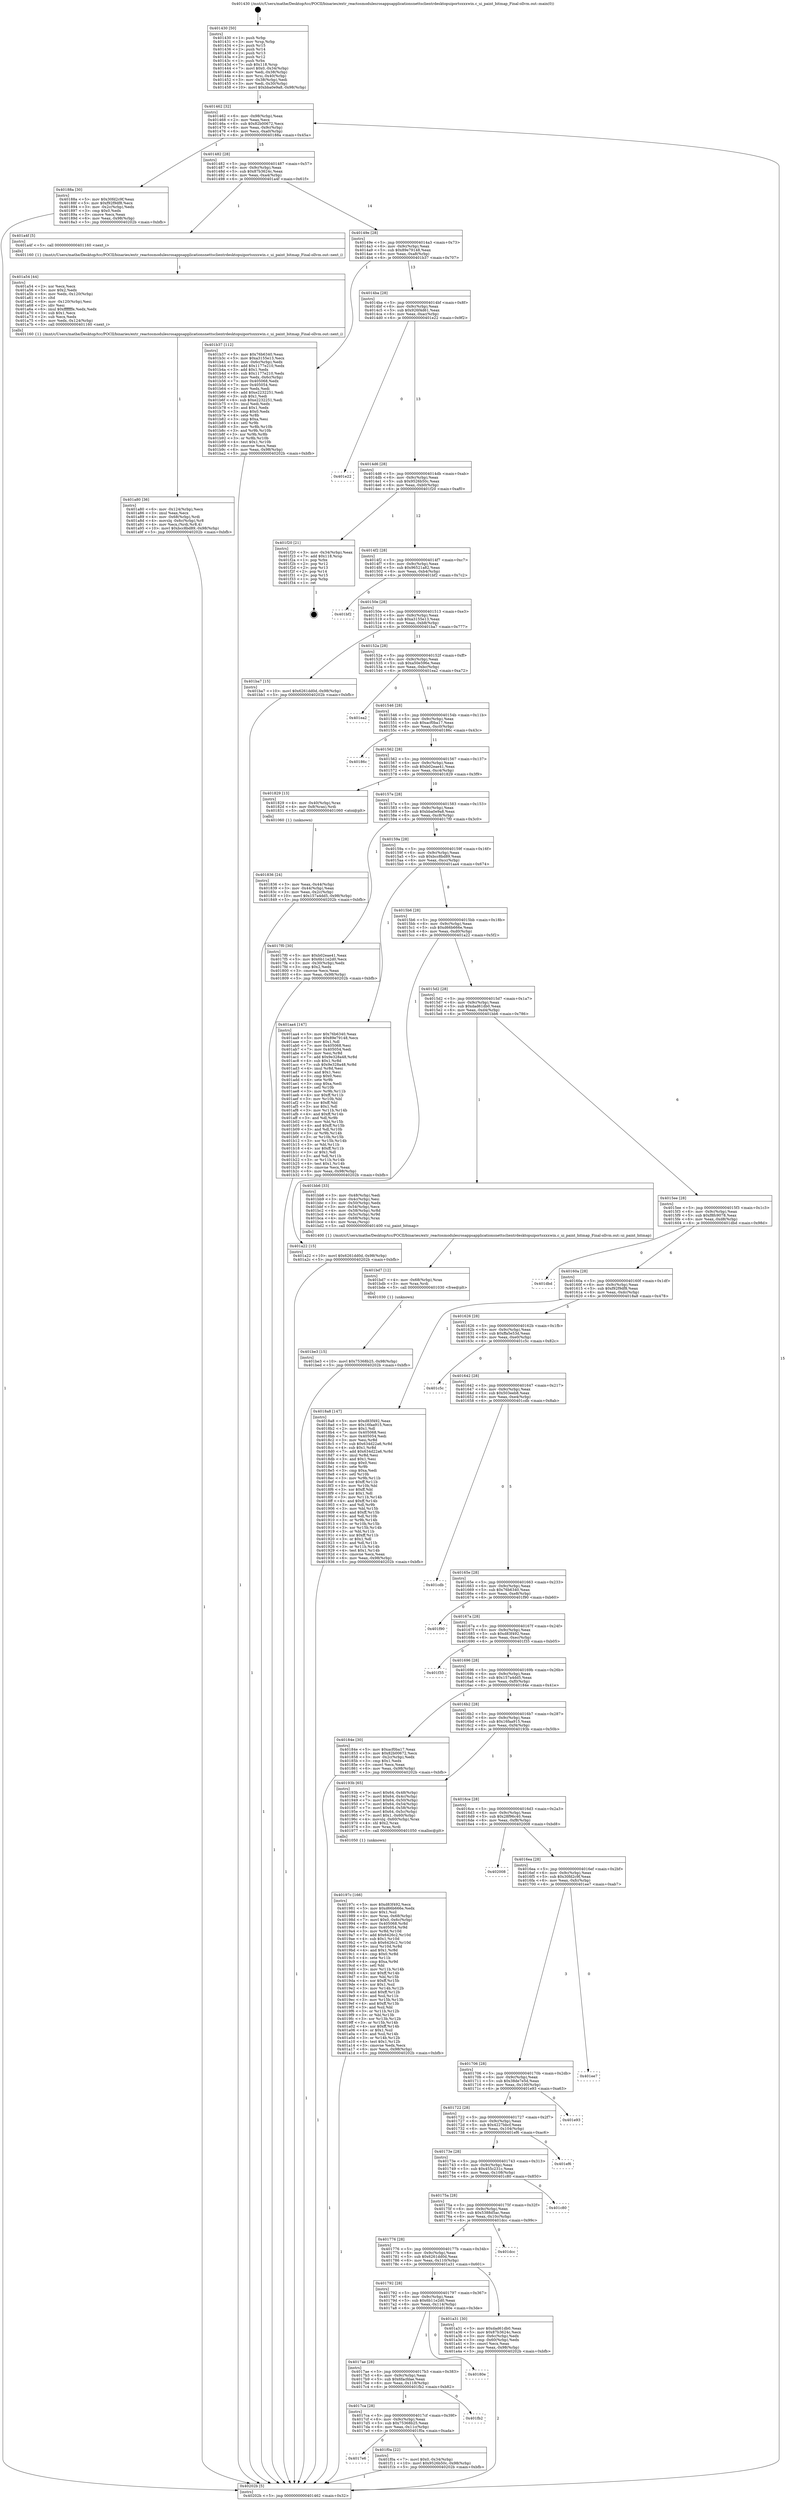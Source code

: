 digraph "0x401430" {
  label = "0x401430 (/mnt/c/Users/mathe/Desktop/tcc/POCII/binaries/extr_reactosmodulesrosappsapplicationsnettsclientrdesktopuiportsxxxwin.c_ui_paint_bitmap_Final-ollvm.out::main(0))"
  labelloc = "t"
  node[shape=record]

  Entry [label="",width=0.3,height=0.3,shape=circle,fillcolor=black,style=filled]
  "0x401462" [label="{
     0x401462 [32]\l
     | [instrs]\l
     &nbsp;&nbsp;0x401462 \<+6\>: mov -0x98(%rbp),%eax\l
     &nbsp;&nbsp;0x401468 \<+2\>: mov %eax,%ecx\l
     &nbsp;&nbsp;0x40146a \<+6\>: sub $0x82b00672,%ecx\l
     &nbsp;&nbsp;0x401470 \<+6\>: mov %eax,-0x9c(%rbp)\l
     &nbsp;&nbsp;0x401476 \<+6\>: mov %ecx,-0xa0(%rbp)\l
     &nbsp;&nbsp;0x40147c \<+6\>: je 000000000040188a \<main+0x45a\>\l
  }"]
  "0x40188a" [label="{
     0x40188a [30]\l
     | [instrs]\l
     &nbsp;&nbsp;0x40188a \<+5\>: mov $0x30fd2c9f,%eax\l
     &nbsp;&nbsp;0x40188f \<+5\>: mov $0xf92f9df8,%ecx\l
     &nbsp;&nbsp;0x401894 \<+3\>: mov -0x2c(%rbp),%edx\l
     &nbsp;&nbsp;0x401897 \<+3\>: cmp $0x0,%edx\l
     &nbsp;&nbsp;0x40189a \<+3\>: cmove %ecx,%eax\l
     &nbsp;&nbsp;0x40189d \<+6\>: mov %eax,-0x98(%rbp)\l
     &nbsp;&nbsp;0x4018a3 \<+5\>: jmp 000000000040202b \<main+0xbfb\>\l
  }"]
  "0x401482" [label="{
     0x401482 [28]\l
     | [instrs]\l
     &nbsp;&nbsp;0x401482 \<+5\>: jmp 0000000000401487 \<main+0x57\>\l
     &nbsp;&nbsp;0x401487 \<+6\>: mov -0x9c(%rbp),%eax\l
     &nbsp;&nbsp;0x40148d \<+5\>: sub $0x87b3624c,%eax\l
     &nbsp;&nbsp;0x401492 \<+6\>: mov %eax,-0xa4(%rbp)\l
     &nbsp;&nbsp;0x401498 \<+6\>: je 0000000000401a4f \<main+0x61f\>\l
  }"]
  Exit [label="",width=0.3,height=0.3,shape=circle,fillcolor=black,style=filled,peripheries=2]
  "0x401a4f" [label="{
     0x401a4f [5]\l
     | [instrs]\l
     &nbsp;&nbsp;0x401a4f \<+5\>: call 0000000000401160 \<next_i\>\l
     | [calls]\l
     &nbsp;&nbsp;0x401160 \{1\} (/mnt/c/Users/mathe/Desktop/tcc/POCII/binaries/extr_reactosmodulesrosappsapplicationsnettsclientrdesktopuiportsxxxwin.c_ui_paint_bitmap_Final-ollvm.out::next_i)\l
  }"]
  "0x40149e" [label="{
     0x40149e [28]\l
     | [instrs]\l
     &nbsp;&nbsp;0x40149e \<+5\>: jmp 00000000004014a3 \<main+0x73\>\l
     &nbsp;&nbsp;0x4014a3 \<+6\>: mov -0x9c(%rbp),%eax\l
     &nbsp;&nbsp;0x4014a9 \<+5\>: sub $0x89e79148,%eax\l
     &nbsp;&nbsp;0x4014ae \<+6\>: mov %eax,-0xa8(%rbp)\l
     &nbsp;&nbsp;0x4014b4 \<+6\>: je 0000000000401b37 \<main+0x707\>\l
  }"]
  "0x4017e6" [label="{
     0x4017e6\l
  }", style=dashed]
  "0x401b37" [label="{
     0x401b37 [112]\l
     | [instrs]\l
     &nbsp;&nbsp;0x401b37 \<+5\>: mov $0x76b6340,%eax\l
     &nbsp;&nbsp;0x401b3c \<+5\>: mov $0xa3155e13,%ecx\l
     &nbsp;&nbsp;0x401b41 \<+3\>: mov -0x6c(%rbp),%edx\l
     &nbsp;&nbsp;0x401b44 \<+6\>: add $0x1177e210,%edx\l
     &nbsp;&nbsp;0x401b4a \<+3\>: add $0x1,%edx\l
     &nbsp;&nbsp;0x401b4d \<+6\>: sub $0x1177e210,%edx\l
     &nbsp;&nbsp;0x401b53 \<+3\>: mov %edx,-0x6c(%rbp)\l
     &nbsp;&nbsp;0x401b56 \<+7\>: mov 0x405068,%edx\l
     &nbsp;&nbsp;0x401b5d \<+7\>: mov 0x405054,%esi\l
     &nbsp;&nbsp;0x401b64 \<+2\>: mov %edx,%edi\l
     &nbsp;&nbsp;0x401b66 \<+6\>: add $0xe2232251,%edi\l
     &nbsp;&nbsp;0x401b6c \<+3\>: sub $0x1,%edi\l
     &nbsp;&nbsp;0x401b6f \<+6\>: sub $0xe2232251,%edi\l
     &nbsp;&nbsp;0x401b75 \<+3\>: imul %edi,%edx\l
     &nbsp;&nbsp;0x401b78 \<+3\>: and $0x1,%edx\l
     &nbsp;&nbsp;0x401b7b \<+3\>: cmp $0x0,%edx\l
     &nbsp;&nbsp;0x401b7e \<+4\>: sete %r8b\l
     &nbsp;&nbsp;0x401b82 \<+3\>: cmp $0xa,%esi\l
     &nbsp;&nbsp;0x401b85 \<+4\>: setl %r9b\l
     &nbsp;&nbsp;0x401b89 \<+3\>: mov %r8b,%r10b\l
     &nbsp;&nbsp;0x401b8c \<+3\>: and %r9b,%r10b\l
     &nbsp;&nbsp;0x401b8f \<+3\>: xor %r9b,%r8b\l
     &nbsp;&nbsp;0x401b92 \<+3\>: or %r8b,%r10b\l
     &nbsp;&nbsp;0x401b95 \<+4\>: test $0x1,%r10b\l
     &nbsp;&nbsp;0x401b99 \<+3\>: cmovne %ecx,%eax\l
     &nbsp;&nbsp;0x401b9c \<+6\>: mov %eax,-0x98(%rbp)\l
     &nbsp;&nbsp;0x401ba2 \<+5\>: jmp 000000000040202b \<main+0xbfb\>\l
  }"]
  "0x4014ba" [label="{
     0x4014ba [28]\l
     | [instrs]\l
     &nbsp;&nbsp;0x4014ba \<+5\>: jmp 00000000004014bf \<main+0x8f\>\l
     &nbsp;&nbsp;0x4014bf \<+6\>: mov -0x9c(%rbp),%eax\l
     &nbsp;&nbsp;0x4014c5 \<+5\>: sub $0x926f4d61,%eax\l
     &nbsp;&nbsp;0x4014ca \<+6\>: mov %eax,-0xac(%rbp)\l
     &nbsp;&nbsp;0x4014d0 \<+6\>: je 0000000000401e22 \<main+0x9f2\>\l
  }"]
  "0x401f0a" [label="{
     0x401f0a [22]\l
     | [instrs]\l
     &nbsp;&nbsp;0x401f0a \<+7\>: movl $0x0,-0x34(%rbp)\l
     &nbsp;&nbsp;0x401f11 \<+10\>: movl $0x9526b50c,-0x98(%rbp)\l
     &nbsp;&nbsp;0x401f1b \<+5\>: jmp 000000000040202b \<main+0xbfb\>\l
  }"]
  "0x401e22" [label="{
     0x401e22\l
  }", style=dashed]
  "0x4014d6" [label="{
     0x4014d6 [28]\l
     | [instrs]\l
     &nbsp;&nbsp;0x4014d6 \<+5\>: jmp 00000000004014db \<main+0xab\>\l
     &nbsp;&nbsp;0x4014db \<+6\>: mov -0x9c(%rbp),%eax\l
     &nbsp;&nbsp;0x4014e1 \<+5\>: sub $0x9526b50c,%eax\l
     &nbsp;&nbsp;0x4014e6 \<+6\>: mov %eax,-0xb0(%rbp)\l
     &nbsp;&nbsp;0x4014ec \<+6\>: je 0000000000401f20 \<main+0xaf0\>\l
  }"]
  "0x4017ca" [label="{
     0x4017ca [28]\l
     | [instrs]\l
     &nbsp;&nbsp;0x4017ca \<+5\>: jmp 00000000004017cf \<main+0x39f\>\l
     &nbsp;&nbsp;0x4017cf \<+6\>: mov -0x9c(%rbp),%eax\l
     &nbsp;&nbsp;0x4017d5 \<+5\>: sub $0x75368b25,%eax\l
     &nbsp;&nbsp;0x4017da \<+6\>: mov %eax,-0x11c(%rbp)\l
     &nbsp;&nbsp;0x4017e0 \<+6\>: je 0000000000401f0a \<main+0xada\>\l
  }"]
  "0x401f20" [label="{
     0x401f20 [21]\l
     | [instrs]\l
     &nbsp;&nbsp;0x401f20 \<+3\>: mov -0x34(%rbp),%eax\l
     &nbsp;&nbsp;0x401f23 \<+7\>: add $0x118,%rsp\l
     &nbsp;&nbsp;0x401f2a \<+1\>: pop %rbx\l
     &nbsp;&nbsp;0x401f2b \<+2\>: pop %r12\l
     &nbsp;&nbsp;0x401f2d \<+2\>: pop %r13\l
     &nbsp;&nbsp;0x401f2f \<+2\>: pop %r14\l
     &nbsp;&nbsp;0x401f31 \<+2\>: pop %r15\l
     &nbsp;&nbsp;0x401f33 \<+1\>: pop %rbp\l
     &nbsp;&nbsp;0x401f34 \<+1\>: ret\l
  }"]
  "0x4014f2" [label="{
     0x4014f2 [28]\l
     | [instrs]\l
     &nbsp;&nbsp;0x4014f2 \<+5\>: jmp 00000000004014f7 \<main+0xc7\>\l
     &nbsp;&nbsp;0x4014f7 \<+6\>: mov -0x9c(%rbp),%eax\l
     &nbsp;&nbsp;0x4014fd \<+5\>: sub $0x96521a82,%eax\l
     &nbsp;&nbsp;0x401502 \<+6\>: mov %eax,-0xb4(%rbp)\l
     &nbsp;&nbsp;0x401508 \<+6\>: je 0000000000401bf2 \<main+0x7c2\>\l
  }"]
  "0x401fb2" [label="{
     0x401fb2\l
  }", style=dashed]
  "0x401bf2" [label="{
     0x401bf2\l
  }", style=dashed]
  "0x40150e" [label="{
     0x40150e [28]\l
     | [instrs]\l
     &nbsp;&nbsp;0x40150e \<+5\>: jmp 0000000000401513 \<main+0xe3\>\l
     &nbsp;&nbsp;0x401513 \<+6\>: mov -0x9c(%rbp),%eax\l
     &nbsp;&nbsp;0x401519 \<+5\>: sub $0xa3155e13,%eax\l
     &nbsp;&nbsp;0x40151e \<+6\>: mov %eax,-0xb8(%rbp)\l
     &nbsp;&nbsp;0x401524 \<+6\>: je 0000000000401ba7 \<main+0x777\>\l
  }"]
  "0x4017ae" [label="{
     0x4017ae [28]\l
     | [instrs]\l
     &nbsp;&nbsp;0x4017ae \<+5\>: jmp 00000000004017b3 \<main+0x383\>\l
     &nbsp;&nbsp;0x4017b3 \<+6\>: mov -0x9c(%rbp),%eax\l
     &nbsp;&nbsp;0x4017b9 \<+5\>: sub $0x6facfdae,%eax\l
     &nbsp;&nbsp;0x4017be \<+6\>: mov %eax,-0x118(%rbp)\l
     &nbsp;&nbsp;0x4017c4 \<+6\>: je 0000000000401fb2 \<main+0xb82\>\l
  }"]
  "0x401ba7" [label="{
     0x401ba7 [15]\l
     | [instrs]\l
     &nbsp;&nbsp;0x401ba7 \<+10\>: movl $0x6261dd0d,-0x98(%rbp)\l
     &nbsp;&nbsp;0x401bb1 \<+5\>: jmp 000000000040202b \<main+0xbfb\>\l
  }"]
  "0x40152a" [label="{
     0x40152a [28]\l
     | [instrs]\l
     &nbsp;&nbsp;0x40152a \<+5\>: jmp 000000000040152f \<main+0xff\>\l
     &nbsp;&nbsp;0x40152f \<+6\>: mov -0x9c(%rbp),%eax\l
     &nbsp;&nbsp;0x401535 \<+5\>: sub $0xa50e596e,%eax\l
     &nbsp;&nbsp;0x40153a \<+6\>: mov %eax,-0xbc(%rbp)\l
     &nbsp;&nbsp;0x401540 \<+6\>: je 0000000000401ea2 \<main+0xa72\>\l
  }"]
  "0x40180e" [label="{
     0x40180e\l
  }", style=dashed]
  "0x401ea2" [label="{
     0x401ea2\l
  }", style=dashed]
  "0x401546" [label="{
     0x401546 [28]\l
     | [instrs]\l
     &nbsp;&nbsp;0x401546 \<+5\>: jmp 000000000040154b \<main+0x11b\>\l
     &nbsp;&nbsp;0x40154b \<+6\>: mov -0x9c(%rbp),%eax\l
     &nbsp;&nbsp;0x401551 \<+5\>: sub $0xacf0ba17,%eax\l
     &nbsp;&nbsp;0x401556 \<+6\>: mov %eax,-0xc0(%rbp)\l
     &nbsp;&nbsp;0x40155c \<+6\>: je 000000000040186c \<main+0x43c\>\l
  }"]
  "0x401be3" [label="{
     0x401be3 [15]\l
     | [instrs]\l
     &nbsp;&nbsp;0x401be3 \<+10\>: movl $0x75368b25,-0x98(%rbp)\l
     &nbsp;&nbsp;0x401bed \<+5\>: jmp 000000000040202b \<main+0xbfb\>\l
  }"]
  "0x40186c" [label="{
     0x40186c\l
  }", style=dashed]
  "0x401562" [label="{
     0x401562 [28]\l
     | [instrs]\l
     &nbsp;&nbsp;0x401562 \<+5\>: jmp 0000000000401567 \<main+0x137\>\l
     &nbsp;&nbsp;0x401567 \<+6\>: mov -0x9c(%rbp),%eax\l
     &nbsp;&nbsp;0x40156d \<+5\>: sub $0xb02eae41,%eax\l
     &nbsp;&nbsp;0x401572 \<+6\>: mov %eax,-0xc4(%rbp)\l
     &nbsp;&nbsp;0x401578 \<+6\>: je 0000000000401829 \<main+0x3f9\>\l
  }"]
  "0x401bd7" [label="{
     0x401bd7 [12]\l
     | [instrs]\l
     &nbsp;&nbsp;0x401bd7 \<+4\>: mov -0x68(%rbp),%rax\l
     &nbsp;&nbsp;0x401bdb \<+3\>: mov %rax,%rdi\l
     &nbsp;&nbsp;0x401bde \<+5\>: call 0000000000401030 \<free@plt\>\l
     | [calls]\l
     &nbsp;&nbsp;0x401030 \{1\} (unknown)\l
  }"]
  "0x401829" [label="{
     0x401829 [13]\l
     | [instrs]\l
     &nbsp;&nbsp;0x401829 \<+4\>: mov -0x40(%rbp),%rax\l
     &nbsp;&nbsp;0x40182d \<+4\>: mov 0x8(%rax),%rdi\l
     &nbsp;&nbsp;0x401831 \<+5\>: call 0000000000401060 \<atoi@plt\>\l
     | [calls]\l
     &nbsp;&nbsp;0x401060 \{1\} (unknown)\l
  }"]
  "0x40157e" [label="{
     0x40157e [28]\l
     | [instrs]\l
     &nbsp;&nbsp;0x40157e \<+5\>: jmp 0000000000401583 \<main+0x153\>\l
     &nbsp;&nbsp;0x401583 \<+6\>: mov -0x9c(%rbp),%eax\l
     &nbsp;&nbsp;0x401589 \<+5\>: sub $0xbba0e9a8,%eax\l
     &nbsp;&nbsp;0x40158e \<+6\>: mov %eax,-0xc8(%rbp)\l
     &nbsp;&nbsp;0x401594 \<+6\>: je 00000000004017f0 \<main+0x3c0\>\l
  }"]
  "0x401a80" [label="{
     0x401a80 [36]\l
     | [instrs]\l
     &nbsp;&nbsp;0x401a80 \<+6\>: mov -0x124(%rbp),%ecx\l
     &nbsp;&nbsp;0x401a86 \<+3\>: imul %eax,%ecx\l
     &nbsp;&nbsp;0x401a89 \<+4\>: mov -0x68(%rbp),%rdi\l
     &nbsp;&nbsp;0x401a8d \<+4\>: movslq -0x6c(%rbp),%r8\l
     &nbsp;&nbsp;0x401a91 \<+4\>: mov %ecx,(%rdi,%r8,4)\l
     &nbsp;&nbsp;0x401a95 \<+10\>: movl $0xbcc8bd89,-0x98(%rbp)\l
     &nbsp;&nbsp;0x401a9f \<+5\>: jmp 000000000040202b \<main+0xbfb\>\l
  }"]
  "0x4017f0" [label="{
     0x4017f0 [30]\l
     | [instrs]\l
     &nbsp;&nbsp;0x4017f0 \<+5\>: mov $0xb02eae41,%eax\l
     &nbsp;&nbsp;0x4017f5 \<+5\>: mov $0x6b11e2d0,%ecx\l
     &nbsp;&nbsp;0x4017fa \<+3\>: mov -0x30(%rbp),%edx\l
     &nbsp;&nbsp;0x4017fd \<+3\>: cmp $0x2,%edx\l
     &nbsp;&nbsp;0x401800 \<+3\>: cmovne %ecx,%eax\l
     &nbsp;&nbsp;0x401803 \<+6\>: mov %eax,-0x98(%rbp)\l
     &nbsp;&nbsp;0x401809 \<+5\>: jmp 000000000040202b \<main+0xbfb\>\l
  }"]
  "0x40159a" [label="{
     0x40159a [28]\l
     | [instrs]\l
     &nbsp;&nbsp;0x40159a \<+5\>: jmp 000000000040159f \<main+0x16f\>\l
     &nbsp;&nbsp;0x40159f \<+6\>: mov -0x9c(%rbp),%eax\l
     &nbsp;&nbsp;0x4015a5 \<+5\>: sub $0xbcc8bd89,%eax\l
     &nbsp;&nbsp;0x4015aa \<+6\>: mov %eax,-0xcc(%rbp)\l
     &nbsp;&nbsp;0x4015b0 \<+6\>: je 0000000000401aa4 \<main+0x674\>\l
  }"]
  "0x40202b" [label="{
     0x40202b [5]\l
     | [instrs]\l
     &nbsp;&nbsp;0x40202b \<+5\>: jmp 0000000000401462 \<main+0x32\>\l
  }"]
  "0x401430" [label="{
     0x401430 [50]\l
     | [instrs]\l
     &nbsp;&nbsp;0x401430 \<+1\>: push %rbp\l
     &nbsp;&nbsp;0x401431 \<+3\>: mov %rsp,%rbp\l
     &nbsp;&nbsp;0x401434 \<+2\>: push %r15\l
     &nbsp;&nbsp;0x401436 \<+2\>: push %r14\l
     &nbsp;&nbsp;0x401438 \<+2\>: push %r13\l
     &nbsp;&nbsp;0x40143a \<+2\>: push %r12\l
     &nbsp;&nbsp;0x40143c \<+1\>: push %rbx\l
     &nbsp;&nbsp;0x40143d \<+7\>: sub $0x118,%rsp\l
     &nbsp;&nbsp;0x401444 \<+7\>: movl $0x0,-0x34(%rbp)\l
     &nbsp;&nbsp;0x40144b \<+3\>: mov %edi,-0x38(%rbp)\l
     &nbsp;&nbsp;0x40144e \<+4\>: mov %rsi,-0x40(%rbp)\l
     &nbsp;&nbsp;0x401452 \<+3\>: mov -0x38(%rbp),%edi\l
     &nbsp;&nbsp;0x401455 \<+3\>: mov %edi,-0x30(%rbp)\l
     &nbsp;&nbsp;0x401458 \<+10\>: movl $0xbba0e9a8,-0x98(%rbp)\l
  }"]
  "0x401836" [label="{
     0x401836 [24]\l
     | [instrs]\l
     &nbsp;&nbsp;0x401836 \<+3\>: mov %eax,-0x44(%rbp)\l
     &nbsp;&nbsp;0x401839 \<+3\>: mov -0x44(%rbp),%eax\l
     &nbsp;&nbsp;0x40183c \<+3\>: mov %eax,-0x2c(%rbp)\l
     &nbsp;&nbsp;0x40183f \<+10\>: movl $0x157a4dd5,-0x98(%rbp)\l
     &nbsp;&nbsp;0x401849 \<+5\>: jmp 000000000040202b \<main+0xbfb\>\l
  }"]
  "0x401a54" [label="{
     0x401a54 [44]\l
     | [instrs]\l
     &nbsp;&nbsp;0x401a54 \<+2\>: xor %ecx,%ecx\l
     &nbsp;&nbsp;0x401a56 \<+5\>: mov $0x2,%edx\l
     &nbsp;&nbsp;0x401a5b \<+6\>: mov %edx,-0x120(%rbp)\l
     &nbsp;&nbsp;0x401a61 \<+1\>: cltd\l
     &nbsp;&nbsp;0x401a62 \<+6\>: mov -0x120(%rbp),%esi\l
     &nbsp;&nbsp;0x401a68 \<+2\>: idiv %esi\l
     &nbsp;&nbsp;0x401a6a \<+6\>: imul $0xfffffffe,%edx,%edx\l
     &nbsp;&nbsp;0x401a70 \<+3\>: sub $0x1,%ecx\l
     &nbsp;&nbsp;0x401a73 \<+2\>: sub %ecx,%edx\l
     &nbsp;&nbsp;0x401a75 \<+6\>: mov %edx,-0x124(%rbp)\l
     &nbsp;&nbsp;0x401a7b \<+5\>: call 0000000000401160 \<next_i\>\l
     | [calls]\l
     &nbsp;&nbsp;0x401160 \{1\} (/mnt/c/Users/mathe/Desktop/tcc/POCII/binaries/extr_reactosmodulesrosappsapplicationsnettsclientrdesktopuiportsxxxwin.c_ui_paint_bitmap_Final-ollvm.out::next_i)\l
  }"]
  "0x401aa4" [label="{
     0x401aa4 [147]\l
     | [instrs]\l
     &nbsp;&nbsp;0x401aa4 \<+5\>: mov $0x76b6340,%eax\l
     &nbsp;&nbsp;0x401aa9 \<+5\>: mov $0x89e79148,%ecx\l
     &nbsp;&nbsp;0x401aae \<+2\>: mov $0x1,%dl\l
     &nbsp;&nbsp;0x401ab0 \<+7\>: mov 0x405068,%esi\l
     &nbsp;&nbsp;0x401ab7 \<+7\>: mov 0x405054,%edi\l
     &nbsp;&nbsp;0x401abe \<+3\>: mov %esi,%r8d\l
     &nbsp;&nbsp;0x401ac1 \<+7\>: add $0x9e328a48,%r8d\l
     &nbsp;&nbsp;0x401ac8 \<+4\>: sub $0x1,%r8d\l
     &nbsp;&nbsp;0x401acc \<+7\>: sub $0x9e328a48,%r8d\l
     &nbsp;&nbsp;0x401ad3 \<+4\>: imul %r8d,%esi\l
     &nbsp;&nbsp;0x401ad7 \<+3\>: and $0x1,%esi\l
     &nbsp;&nbsp;0x401ada \<+3\>: cmp $0x0,%esi\l
     &nbsp;&nbsp;0x401add \<+4\>: sete %r9b\l
     &nbsp;&nbsp;0x401ae1 \<+3\>: cmp $0xa,%edi\l
     &nbsp;&nbsp;0x401ae4 \<+4\>: setl %r10b\l
     &nbsp;&nbsp;0x401ae8 \<+3\>: mov %r9b,%r11b\l
     &nbsp;&nbsp;0x401aeb \<+4\>: xor $0xff,%r11b\l
     &nbsp;&nbsp;0x401aef \<+3\>: mov %r10b,%bl\l
     &nbsp;&nbsp;0x401af2 \<+3\>: xor $0xff,%bl\l
     &nbsp;&nbsp;0x401af5 \<+3\>: xor $0x1,%dl\l
     &nbsp;&nbsp;0x401af8 \<+3\>: mov %r11b,%r14b\l
     &nbsp;&nbsp;0x401afb \<+4\>: and $0xff,%r14b\l
     &nbsp;&nbsp;0x401aff \<+3\>: and %dl,%r9b\l
     &nbsp;&nbsp;0x401b02 \<+3\>: mov %bl,%r15b\l
     &nbsp;&nbsp;0x401b05 \<+4\>: and $0xff,%r15b\l
     &nbsp;&nbsp;0x401b09 \<+3\>: and %dl,%r10b\l
     &nbsp;&nbsp;0x401b0c \<+3\>: or %r9b,%r14b\l
     &nbsp;&nbsp;0x401b0f \<+3\>: or %r10b,%r15b\l
     &nbsp;&nbsp;0x401b12 \<+3\>: xor %r15b,%r14b\l
     &nbsp;&nbsp;0x401b15 \<+3\>: or %bl,%r11b\l
     &nbsp;&nbsp;0x401b18 \<+4\>: xor $0xff,%r11b\l
     &nbsp;&nbsp;0x401b1c \<+3\>: or $0x1,%dl\l
     &nbsp;&nbsp;0x401b1f \<+3\>: and %dl,%r11b\l
     &nbsp;&nbsp;0x401b22 \<+3\>: or %r11b,%r14b\l
     &nbsp;&nbsp;0x401b25 \<+4\>: test $0x1,%r14b\l
     &nbsp;&nbsp;0x401b29 \<+3\>: cmovne %ecx,%eax\l
     &nbsp;&nbsp;0x401b2c \<+6\>: mov %eax,-0x98(%rbp)\l
     &nbsp;&nbsp;0x401b32 \<+5\>: jmp 000000000040202b \<main+0xbfb\>\l
  }"]
  "0x4015b6" [label="{
     0x4015b6 [28]\l
     | [instrs]\l
     &nbsp;&nbsp;0x4015b6 \<+5\>: jmp 00000000004015bb \<main+0x18b\>\l
     &nbsp;&nbsp;0x4015bb \<+6\>: mov -0x9c(%rbp),%eax\l
     &nbsp;&nbsp;0x4015c1 \<+5\>: sub $0xd66b666e,%eax\l
     &nbsp;&nbsp;0x4015c6 \<+6\>: mov %eax,-0xd0(%rbp)\l
     &nbsp;&nbsp;0x4015cc \<+6\>: je 0000000000401a22 \<main+0x5f2\>\l
  }"]
  "0x401792" [label="{
     0x401792 [28]\l
     | [instrs]\l
     &nbsp;&nbsp;0x401792 \<+5\>: jmp 0000000000401797 \<main+0x367\>\l
     &nbsp;&nbsp;0x401797 \<+6\>: mov -0x9c(%rbp),%eax\l
     &nbsp;&nbsp;0x40179d \<+5\>: sub $0x6b11e2d0,%eax\l
     &nbsp;&nbsp;0x4017a2 \<+6\>: mov %eax,-0x114(%rbp)\l
     &nbsp;&nbsp;0x4017a8 \<+6\>: je 000000000040180e \<main+0x3de\>\l
  }"]
  "0x401a22" [label="{
     0x401a22 [15]\l
     | [instrs]\l
     &nbsp;&nbsp;0x401a22 \<+10\>: movl $0x6261dd0d,-0x98(%rbp)\l
     &nbsp;&nbsp;0x401a2c \<+5\>: jmp 000000000040202b \<main+0xbfb\>\l
  }"]
  "0x4015d2" [label="{
     0x4015d2 [28]\l
     | [instrs]\l
     &nbsp;&nbsp;0x4015d2 \<+5\>: jmp 00000000004015d7 \<main+0x1a7\>\l
     &nbsp;&nbsp;0x4015d7 \<+6\>: mov -0x9c(%rbp),%eax\l
     &nbsp;&nbsp;0x4015dd \<+5\>: sub $0xdad61db0,%eax\l
     &nbsp;&nbsp;0x4015e2 \<+6\>: mov %eax,-0xd4(%rbp)\l
     &nbsp;&nbsp;0x4015e8 \<+6\>: je 0000000000401bb6 \<main+0x786\>\l
  }"]
  "0x401a31" [label="{
     0x401a31 [30]\l
     | [instrs]\l
     &nbsp;&nbsp;0x401a31 \<+5\>: mov $0xdad61db0,%eax\l
     &nbsp;&nbsp;0x401a36 \<+5\>: mov $0x87b3624c,%ecx\l
     &nbsp;&nbsp;0x401a3b \<+3\>: mov -0x6c(%rbp),%edx\l
     &nbsp;&nbsp;0x401a3e \<+3\>: cmp -0x60(%rbp),%edx\l
     &nbsp;&nbsp;0x401a41 \<+3\>: cmovl %ecx,%eax\l
     &nbsp;&nbsp;0x401a44 \<+6\>: mov %eax,-0x98(%rbp)\l
     &nbsp;&nbsp;0x401a4a \<+5\>: jmp 000000000040202b \<main+0xbfb\>\l
  }"]
  "0x401bb6" [label="{
     0x401bb6 [33]\l
     | [instrs]\l
     &nbsp;&nbsp;0x401bb6 \<+3\>: mov -0x48(%rbp),%edi\l
     &nbsp;&nbsp;0x401bb9 \<+3\>: mov -0x4c(%rbp),%esi\l
     &nbsp;&nbsp;0x401bbc \<+3\>: mov -0x50(%rbp),%edx\l
     &nbsp;&nbsp;0x401bbf \<+3\>: mov -0x54(%rbp),%ecx\l
     &nbsp;&nbsp;0x401bc2 \<+4\>: mov -0x58(%rbp),%r8d\l
     &nbsp;&nbsp;0x401bc6 \<+4\>: mov -0x5c(%rbp),%r9d\l
     &nbsp;&nbsp;0x401bca \<+4\>: mov -0x68(%rbp),%rax\l
     &nbsp;&nbsp;0x401bce \<+4\>: mov %rax,(%rsp)\l
     &nbsp;&nbsp;0x401bd2 \<+5\>: call 0000000000401400 \<ui_paint_bitmap\>\l
     | [calls]\l
     &nbsp;&nbsp;0x401400 \{1\} (/mnt/c/Users/mathe/Desktop/tcc/POCII/binaries/extr_reactosmodulesrosappsapplicationsnettsclientrdesktopuiportsxxxwin.c_ui_paint_bitmap_Final-ollvm.out::ui_paint_bitmap)\l
  }"]
  "0x4015ee" [label="{
     0x4015ee [28]\l
     | [instrs]\l
     &nbsp;&nbsp;0x4015ee \<+5\>: jmp 00000000004015f3 \<main+0x1c3\>\l
     &nbsp;&nbsp;0x4015f3 \<+6\>: mov -0x9c(%rbp),%eax\l
     &nbsp;&nbsp;0x4015f9 \<+5\>: sub $0xf8fc9078,%eax\l
     &nbsp;&nbsp;0x4015fe \<+6\>: mov %eax,-0xd8(%rbp)\l
     &nbsp;&nbsp;0x401604 \<+6\>: je 0000000000401dbd \<main+0x98d\>\l
  }"]
  "0x401776" [label="{
     0x401776 [28]\l
     | [instrs]\l
     &nbsp;&nbsp;0x401776 \<+5\>: jmp 000000000040177b \<main+0x34b\>\l
     &nbsp;&nbsp;0x40177b \<+6\>: mov -0x9c(%rbp),%eax\l
     &nbsp;&nbsp;0x401781 \<+5\>: sub $0x6261dd0d,%eax\l
     &nbsp;&nbsp;0x401786 \<+6\>: mov %eax,-0x110(%rbp)\l
     &nbsp;&nbsp;0x40178c \<+6\>: je 0000000000401a31 \<main+0x601\>\l
  }"]
  "0x401dbd" [label="{
     0x401dbd\l
  }", style=dashed]
  "0x40160a" [label="{
     0x40160a [28]\l
     | [instrs]\l
     &nbsp;&nbsp;0x40160a \<+5\>: jmp 000000000040160f \<main+0x1df\>\l
     &nbsp;&nbsp;0x40160f \<+6\>: mov -0x9c(%rbp),%eax\l
     &nbsp;&nbsp;0x401615 \<+5\>: sub $0xf92f9df8,%eax\l
     &nbsp;&nbsp;0x40161a \<+6\>: mov %eax,-0xdc(%rbp)\l
     &nbsp;&nbsp;0x401620 \<+6\>: je 00000000004018a8 \<main+0x478\>\l
  }"]
  "0x401dcc" [label="{
     0x401dcc\l
  }", style=dashed]
  "0x4018a8" [label="{
     0x4018a8 [147]\l
     | [instrs]\l
     &nbsp;&nbsp;0x4018a8 \<+5\>: mov $0xd83f492,%eax\l
     &nbsp;&nbsp;0x4018ad \<+5\>: mov $0x16faa915,%ecx\l
     &nbsp;&nbsp;0x4018b2 \<+2\>: mov $0x1,%dl\l
     &nbsp;&nbsp;0x4018b4 \<+7\>: mov 0x405068,%esi\l
     &nbsp;&nbsp;0x4018bb \<+7\>: mov 0x405054,%edi\l
     &nbsp;&nbsp;0x4018c2 \<+3\>: mov %esi,%r8d\l
     &nbsp;&nbsp;0x4018c5 \<+7\>: sub $0x634d22a6,%r8d\l
     &nbsp;&nbsp;0x4018cc \<+4\>: sub $0x1,%r8d\l
     &nbsp;&nbsp;0x4018d0 \<+7\>: add $0x634d22a6,%r8d\l
     &nbsp;&nbsp;0x4018d7 \<+4\>: imul %r8d,%esi\l
     &nbsp;&nbsp;0x4018db \<+3\>: and $0x1,%esi\l
     &nbsp;&nbsp;0x4018de \<+3\>: cmp $0x0,%esi\l
     &nbsp;&nbsp;0x4018e1 \<+4\>: sete %r9b\l
     &nbsp;&nbsp;0x4018e5 \<+3\>: cmp $0xa,%edi\l
     &nbsp;&nbsp;0x4018e8 \<+4\>: setl %r10b\l
     &nbsp;&nbsp;0x4018ec \<+3\>: mov %r9b,%r11b\l
     &nbsp;&nbsp;0x4018ef \<+4\>: xor $0xff,%r11b\l
     &nbsp;&nbsp;0x4018f3 \<+3\>: mov %r10b,%bl\l
     &nbsp;&nbsp;0x4018f6 \<+3\>: xor $0xff,%bl\l
     &nbsp;&nbsp;0x4018f9 \<+3\>: xor $0x1,%dl\l
     &nbsp;&nbsp;0x4018fc \<+3\>: mov %r11b,%r14b\l
     &nbsp;&nbsp;0x4018ff \<+4\>: and $0xff,%r14b\l
     &nbsp;&nbsp;0x401903 \<+3\>: and %dl,%r9b\l
     &nbsp;&nbsp;0x401906 \<+3\>: mov %bl,%r15b\l
     &nbsp;&nbsp;0x401909 \<+4\>: and $0xff,%r15b\l
     &nbsp;&nbsp;0x40190d \<+3\>: and %dl,%r10b\l
     &nbsp;&nbsp;0x401910 \<+3\>: or %r9b,%r14b\l
     &nbsp;&nbsp;0x401913 \<+3\>: or %r10b,%r15b\l
     &nbsp;&nbsp;0x401916 \<+3\>: xor %r15b,%r14b\l
     &nbsp;&nbsp;0x401919 \<+3\>: or %bl,%r11b\l
     &nbsp;&nbsp;0x40191c \<+4\>: xor $0xff,%r11b\l
     &nbsp;&nbsp;0x401920 \<+3\>: or $0x1,%dl\l
     &nbsp;&nbsp;0x401923 \<+3\>: and %dl,%r11b\l
     &nbsp;&nbsp;0x401926 \<+3\>: or %r11b,%r14b\l
     &nbsp;&nbsp;0x401929 \<+4\>: test $0x1,%r14b\l
     &nbsp;&nbsp;0x40192d \<+3\>: cmovne %ecx,%eax\l
     &nbsp;&nbsp;0x401930 \<+6\>: mov %eax,-0x98(%rbp)\l
     &nbsp;&nbsp;0x401936 \<+5\>: jmp 000000000040202b \<main+0xbfb\>\l
  }"]
  "0x401626" [label="{
     0x401626 [28]\l
     | [instrs]\l
     &nbsp;&nbsp;0x401626 \<+5\>: jmp 000000000040162b \<main+0x1fb\>\l
     &nbsp;&nbsp;0x40162b \<+6\>: mov -0x9c(%rbp),%eax\l
     &nbsp;&nbsp;0x401631 \<+5\>: sub $0xffa5e53d,%eax\l
     &nbsp;&nbsp;0x401636 \<+6\>: mov %eax,-0xe0(%rbp)\l
     &nbsp;&nbsp;0x40163c \<+6\>: je 0000000000401c5c \<main+0x82c\>\l
  }"]
  "0x40175a" [label="{
     0x40175a [28]\l
     | [instrs]\l
     &nbsp;&nbsp;0x40175a \<+5\>: jmp 000000000040175f \<main+0x32f\>\l
     &nbsp;&nbsp;0x40175f \<+6\>: mov -0x9c(%rbp),%eax\l
     &nbsp;&nbsp;0x401765 \<+5\>: sub $0x5388d5ac,%eax\l
     &nbsp;&nbsp;0x40176a \<+6\>: mov %eax,-0x10c(%rbp)\l
     &nbsp;&nbsp;0x401770 \<+6\>: je 0000000000401dcc \<main+0x99c\>\l
  }"]
  "0x401c5c" [label="{
     0x401c5c\l
  }", style=dashed]
  "0x401642" [label="{
     0x401642 [28]\l
     | [instrs]\l
     &nbsp;&nbsp;0x401642 \<+5\>: jmp 0000000000401647 \<main+0x217\>\l
     &nbsp;&nbsp;0x401647 \<+6\>: mov -0x9c(%rbp),%eax\l
     &nbsp;&nbsp;0x40164d \<+5\>: sub $0x503eeb8,%eax\l
     &nbsp;&nbsp;0x401652 \<+6\>: mov %eax,-0xe4(%rbp)\l
     &nbsp;&nbsp;0x401658 \<+6\>: je 0000000000401cdb \<main+0x8ab\>\l
  }"]
  "0x401c80" [label="{
     0x401c80\l
  }", style=dashed]
  "0x401cdb" [label="{
     0x401cdb\l
  }", style=dashed]
  "0x40165e" [label="{
     0x40165e [28]\l
     | [instrs]\l
     &nbsp;&nbsp;0x40165e \<+5\>: jmp 0000000000401663 \<main+0x233\>\l
     &nbsp;&nbsp;0x401663 \<+6\>: mov -0x9c(%rbp),%eax\l
     &nbsp;&nbsp;0x401669 \<+5\>: sub $0x76b6340,%eax\l
     &nbsp;&nbsp;0x40166e \<+6\>: mov %eax,-0xe8(%rbp)\l
     &nbsp;&nbsp;0x401674 \<+6\>: je 0000000000401f90 \<main+0xb60\>\l
  }"]
  "0x40173e" [label="{
     0x40173e [28]\l
     | [instrs]\l
     &nbsp;&nbsp;0x40173e \<+5\>: jmp 0000000000401743 \<main+0x313\>\l
     &nbsp;&nbsp;0x401743 \<+6\>: mov -0x9c(%rbp),%eax\l
     &nbsp;&nbsp;0x401749 \<+5\>: sub $0x455c231c,%eax\l
     &nbsp;&nbsp;0x40174e \<+6\>: mov %eax,-0x108(%rbp)\l
     &nbsp;&nbsp;0x401754 \<+6\>: je 0000000000401c80 \<main+0x850\>\l
  }"]
  "0x401f90" [label="{
     0x401f90\l
  }", style=dashed]
  "0x40167a" [label="{
     0x40167a [28]\l
     | [instrs]\l
     &nbsp;&nbsp;0x40167a \<+5\>: jmp 000000000040167f \<main+0x24f\>\l
     &nbsp;&nbsp;0x40167f \<+6\>: mov -0x9c(%rbp),%eax\l
     &nbsp;&nbsp;0x401685 \<+5\>: sub $0xd83f492,%eax\l
     &nbsp;&nbsp;0x40168a \<+6\>: mov %eax,-0xec(%rbp)\l
     &nbsp;&nbsp;0x401690 \<+6\>: je 0000000000401f35 \<main+0xb05\>\l
  }"]
  "0x401ef6" [label="{
     0x401ef6\l
  }", style=dashed]
  "0x401f35" [label="{
     0x401f35\l
  }", style=dashed]
  "0x401696" [label="{
     0x401696 [28]\l
     | [instrs]\l
     &nbsp;&nbsp;0x401696 \<+5\>: jmp 000000000040169b \<main+0x26b\>\l
     &nbsp;&nbsp;0x40169b \<+6\>: mov -0x9c(%rbp),%eax\l
     &nbsp;&nbsp;0x4016a1 \<+5\>: sub $0x157a4dd5,%eax\l
     &nbsp;&nbsp;0x4016a6 \<+6\>: mov %eax,-0xf0(%rbp)\l
     &nbsp;&nbsp;0x4016ac \<+6\>: je 000000000040184e \<main+0x41e\>\l
  }"]
  "0x401722" [label="{
     0x401722 [28]\l
     | [instrs]\l
     &nbsp;&nbsp;0x401722 \<+5\>: jmp 0000000000401727 \<main+0x2f7\>\l
     &nbsp;&nbsp;0x401727 \<+6\>: mov -0x9c(%rbp),%eax\l
     &nbsp;&nbsp;0x40172d \<+5\>: sub $0x4227bbcf,%eax\l
     &nbsp;&nbsp;0x401732 \<+6\>: mov %eax,-0x104(%rbp)\l
     &nbsp;&nbsp;0x401738 \<+6\>: je 0000000000401ef6 \<main+0xac6\>\l
  }"]
  "0x40184e" [label="{
     0x40184e [30]\l
     | [instrs]\l
     &nbsp;&nbsp;0x40184e \<+5\>: mov $0xacf0ba17,%eax\l
     &nbsp;&nbsp;0x401853 \<+5\>: mov $0x82b00672,%ecx\l
     &nbsp;&nbsp;0x401858 \<+3\>: mov -0x2c(%rbp),%edx\l
     &nbsp;&nbsp;0x40185b \<+3\>: cmp $0x1,%edx\l
     &nbsp;&nbsp;0x40185e \<+3\>: cmovl %ecx,%eax\l
     &nbsp;&nbsp;0x401861 \<+6\>: mov %eax,-0x98(%rbp)\l
     &nbsp;&nbsp;0x401867 \<+5\>: jmp 000000000040202b \<main+0xbfb\>\l
  }"]
  "0x4016b2" [label="{
     0x4016b2 [28]\l
     | [instrs]\l
     &nbsp;&nbsp;0x4016b2 \<+5\>: jmp 00000000004016b7 \<main+0x287\>\l
     &nbsp;&nbsp;0x4016b7 \<+6\>: mov -0x9c(%rbp),%eax\l
     &nbsp;&nbsp;0x4016bd \<+5\>: sub $0x16faa915,%eax\l
     &nbsp;&nbsp;0x4016c2 \<+6\>: mov %eax,-0xf4(%rbp)\l
     &nbsp;&nbsp;0x4016c8 \<+6\>: je 000000000040193b \<main+0x50b\>\l
  }"]
  "0x401e93" [label="{
     0x401e93\l
  }", style=dashed]
  "0x40193b" [label="{
     0x40193b [65]\l
     | [instrs]\l
     &nbsp;&nbsp;0x40193b \<+7\>: movl $0x64,-0x48(%rbp)\l
     &nbsp;&nbsp;0x401942 \<+7\>: movl $0x64,-0x4c(%rbp)\l
     &nbsp;&nbsp;0x401949 \<+7\>: movl $0x64,-0x50(%rbp)\l
     &nbsp;&nbsp;0x401950 \<+7\>: movl $0x64,-0x54(%rbp)\l
     &nbsp;&nbsp;0x401957 \<+7\>: movl $0x64,-0x58(%rbp)\l
     &nbsp;&nbsp;0x40195e \<+7\>: movl $0x64,-0x5c(%rbp)\l
     &nbsp;&nbsp;0x401965 \<+7\>: movl $0x1,-0x60(%rbp)\l
     &nbsp;&nbsp;0x40196c \<+4\>: movslq -0x60(%rbp),%rax\l
     &nbsp;&nbsp;0x401970 \<+4\>: shl $0x2,%rax\l
     &nbsp;&nbsp;0x401974 \<+3\>: mov %rax,%rdi\l
     &nbsp;&nbsp;0x401977 \<+5\>: call 0000000000401050 \<malloc@plt\>\l
     | [calls]\l
     &nbsp;&nbsp;0x401050 \{1\} (unknown)\l
  }"]
  "0x4016ce" [label="{
     0x4016ce [28]\l
     | [instrs]\l
     &nbsp;&nbsp;0x4016ce \<+5\>: jmp 00000000004016d3 \<main+0x2a3\>\l
     &nbsp;&nbsp;0x4016d3 \<+6\>: mov -0x9c(%rbp),%eax\l
     &nbsp;&nbsp;0x4016d9 \<+5\>: sub $0x28f96c40,%eax\l
     &nbsp;&nbsp;0x4016de \<+6\>: mov %eax,-0xf8(%rbp)\l
     &nbsp;&nbsp;0x4016e4 \<+6\>: je 0000000000402008 \<main+0xbd8\>\l
  }"]
  "0x40197c" [label="{
     0x40197c [166]\l
     | [instrs]\l
     &nbsp;&nbsp;0x40197c \<+5\>: mov $0xd83f492,%ecx\l
     &nbsp;&nbsp;0x401981 \<+5\>: mov $0xd66b666e,%edx\l
     &nbsp;&nbsp;0x401986 \<+3\>: mov $0x1,%sil\l
     &nbsp;&nbsp;0x401989 \<+4\>: mov %rax,-0x68(%rbp)\l
     &nbsp;&nbsp;0x40198d \<+7\>: movl $0x0,-0x6c(%rbp)\l
     &nbsp;&nbsp;0x401994 \<+8\>: mov 0x405068,%r8d\l
     &nbsp;&nbsp;0x40199c \<+8\>: mov 0x405054,%r9d\l
     &nbsp;&nbsp;0x4019a4 \<+3\>: mov %r8d,%r10d\l
     &nbsp;&nbsp;0x4019a7 \<+7\>: add $0x6426c2,%r10d\l
     &nbsp;&nbsp;0x4019ae \<+4\>: sub $0x1,%r10d\l
     &nbsp;&nbsp;0x4019b2 \<+7\>: sub $0x6426c2,%r10d\l
     &nbsp;&nbsp;0x4019b9 \<+4\>: imul %r10d,%r8d\l
     &nbsp;&nbsp;0x4019bd \<+4\>: and $0x1,%r8d\l
     &nbsp;&nbsp;0x4019c1 \<+4\>: cmp $0x0,%r8d\l
     &nbsp;&nbsp;0x4019c5 \<+4\>: sete %r11b\l
     &nbsp;&nbsp;0x4019c9 \<+4\>: cmp $0xa,%r9d\l
     &nbsp;&nbsp;0x4019cd \<+3\>: setl %bl\l
     &nbsp;&nbsp;0x4019d0 \<+3\>: mov %r11b,%r14b\l
     &nbsp;&nbsp;0x4019d3 \<+4\>: xor $0xff,%r14b\l
     &nbsp;&nbsp;0x4019d7 \<+3\>: mov %bl,%r15b\l
     &nbsp;&nbsp;0x4019da \<+4\>: xor $0xff,%r15b\l
     &nbsp;&nbsp;0x4019de \<+4\>: xor $0x1,%sil\l
     &nbsp;&nbsp;0x4019e2 \<+3\>: mov %r14b,%r12b\l
     &nbsp;&nbsp;0x4019e5 \<+4\>: and $0xff,%r12b\l
     &nbsp;&nbsp;0x4019e9 \<+3\>: and %sil,%r11b\l
     &nbsp;&nbsp;0x4019ec \<+3\>: mov %r15b,%r13b\l
     &nbsp;&nbsp;0x4019ef \<+4\>: and $0xff,%r13b\l
     &nbsp;&nbsp;0x4019f3 \<+3\>: and %sil,%bl\l
     &nbsp;&nbsp;0x4019f6 \<+3\>: or %r11b,%r12b\l
     &nbsp;&nbsp;0x4019f9 \<+3\>: or %bl,%r13b\l
     &nbsp;&nbsp;0x4019fc \<+3\>: xor %r13b,%r12b\l
     &nbsp;&nbsp;0x4019ff \<+3\>: or %r15b,%r14b\l
     &nbsp;&nbsp;0x401a02 \<+4\>: xor $0xff,%r14b\l
     &nbsp;&nbsp;0x401a06 \<+4\>: or $0x1,%sil\l
     &nbsp;&nbsp;0x401a0a \<+3\>: and %sil,%r14b\l
     &nbsp;&nbsp;0x401a0d \<+3\>: or %r14b,%r12b\l
     &nbsp;&nbsp;0x401a10 \<+4\>: test $0x1,%r12b\l
     &nbsp;&nbsp;0x401a14 \<+3\>: cmovne %edx,%ecx\l
     &nbsp;&nbsp;0x401a17 \<+6\>: mov %ecx,-0x98(%rbp)\l
     &nbsp;&nbsp;0x401a1d \<+5\>: jmp 000000000040202b \<main+0xbfb\>\l
  }"]
  "0x401706" [label="{
     0x401706 [28]\l
     | [instrs]\l
     &nbsp;&nbsp;0x401706 \<+5\>: jmp 000000000040170b \<main+0x2db\>\l
     &nbsp;&nbsp;0x40170b \<+6\>: mov -0x9c(%rbp),%eax\l
     &nbsp;&nbsp;0x401711 \<+5\>: sub $0x38de7e5d,%eax\l
     &nbsp;&nbsp;0x401716 \<+6\>: mov %eax,-0x100(%rbp)\l
     &nbsp;&nbsp;0x40171c \<+6\>: je 0000000000401e93 \<main+0xa63\>\l
  }"]
  "0x402008" [label="{
     0x402008\l
  }", style=dashed]
  "0x4016ea" [label="{
     0x4016ea [28]\l
     | [instrs]\l
     &nbsp;&nbsp;0x4016ea \<+5\>: jmp 00000000004016ef \<main+0x2bf\>\l
     &nbsp;&nbsp;0x4016ef \<+6\>: mov -0x9c(%rbp),%eax\l
     &nbsp;&nbsp;0x4016f5 \<+5\>: sub $0x30fd2c9f,%eax\l
     &nbsp;&nbsp;0x4016fa \<+6\>: mov %eax,-0xfc(%rbp)\l
     &nbsp;&nbsp;0x401700 \<+6\>: je 0000000000401ee7 \<main+0xab7\>\l
  }"]
  "0x401ee7" [label="{
     0x401ee7\l
  }", style=dashed]
  Entry -> "0x401430" [label=" 1"]
  "0x401462" -> "0x40188a" [label=" 1"]
  "0x401462" -> "0x401482" [label=" 15"]
  "0x401f20" -> Exit [label=" 1"]
  "0x401482" -> "0x401a4f" [label=" 1"]
  "0x401482" -> "0x40149e" [label=" 14"]
  "0x401f0a" -> "0x40202b" [label=" 1"]
  "0x40149e" -> "0x401b37" [label=" 1"]
  "0x40149e" -> "0x4014ba" [label=" 13"]
  "0x4017ca" -> "0x4017e6" [label=" 0"]
  "0x4014ba" -> "0x401e22" [label=" 0"]
  "0x4014ba" -> "0x4014d6" [label=" 13"]
  "0x4017ca" -> "0x401f0a" [label=" 1"]
  "0x4014d6" -> "0x401f20" [label=" 1"]
  "0x4014d6" -> "0x4014f2" [label=" 12"]
  "0x4017ae" -> "0x4017ca" [label=" 1"]
  "0x4014f2" -> "0x401bf2" [label=" 0"]
  "0x4014f2" -> "0x40150e" [label=" 12"]
  "0x4017ae" -> "0x401fb2" [label=" 0"]
  "0x40150e" -> "0x401ba7" [label=" 1"]
  "0x40150e" -> "0x40152a" [label=" 11"]
  "0x401792" -> "0x4017ae" [label=" 1"]
  "0x40152a" -> "0x401ea2" [label=" 0"]
  "0x40152a" -> "0x401546" [label=" 11"]
  "0x401792" -> "0x40180e" [label=" 0"]
  "0x401546" -> "0x40186c" [label=" 0"]
  "0x401546" -> "0x401562" [label=" 11"]
  "0x401be3" -> "0x40202b" [label=" 1"]
  "0x401562" -> "0x401829" [label=" 1"]
  "0x401562" -> "0x40157e" [label=" 10"]
  "0x401bd7" -> "0x401be3" [label=" 1"]
  "0x40157e" -> "0x4017f0" [label=" 1"]
  "0x40157e" -> "0x40159a" [label=" 9"]
  "0x4017f0" -> "0x40202b" [label=" 1"]
  "0x401430" -> "0x401462" [label=" 1"]
  "0x40202b" -> "0x401462" [label=" 15"]
  "0x401829" -> "0x401836" [label=" 1"]
  "0x401836" -> "0x40202b" [label=" 1"]
  "0x401bb6" -> "0x401bd7" [label=" 1"]
  "0x40159a" -> "0x401aa4" [label=" 1"]
  "0x40159a" -> "0x4015b6" [label=" 8"]
  "0x401ba7" -> "0x40202b" [label=" 1"]
  "0x4015b6" -> "0x401a22" [label=" 1"]
  "0x4015b6" -> "0x4015d2" [label=" 7"]
  "0x401b37" -> "0x40202b" [label=" 1"]
  "0x4015d2" -> "0x401bb6" [label=" 1"]
  "0x4015d2" -> "0x4015ee" [label=" 6"]
  "0x401aa4" -> "0x40202b" [label=" 1"]
  "0x4015ee" -> "0x401dbd" [label=" 0"]
  "0x4015ee" -> "0x40160a" [label=" 6"]
  "0x401a54" -> "0x401a80" [label=" 1"]
  "0x40160a" -> "0x4018a8" [label=" 1"]
  "0x40160a" -> "0x401626" [label=" 5"]
  "0x401a4f" -> "0x401a54" [label=" 1"]
  "0x401626" -> "0x401c5c" [label=" 0"]
  "0x401626" -> "0x401642" [label=" 5"]
  "0x401776" -> "0x401792" [label=" 1"]
  "0x401642" -> "0x401cdb" [label=" 0"]
  "0x401642" -> "0x40165e" [label=" 5"]
  "0x401776" -> "0x401a31" [label=" 2"]
  "0x40165e" -> "0x401f90" [label=" 0"]
  "0x40165e" -> "0x40167a" [label=" 5"]
  "0x40175a" -> "0x401776" [label=" 3"]
  "0x40167a" -> "0x401f35" [label=" 0"]
  "0x40167a" -> "0x401696" [label=" 5"]
  "0x40175a" -> "0x401dcc" [label=" 0"]
  "0x401696" -> "0x40184e" [label=" 1"]
  "0x401696" -> "0x4016b2" [label=" 4"]
  "0x40184e" -> "0x40202b" [label=" 1"]
  "0x40188a" -> "0x40202b" [label=" 1"]
  "0x4018a8" -> "0x40202b" [label=" 1"]
  "0x40173e" -> "0x40175a" [label=" 3"]
  "0x4016b2" -> "0x40193b" [label=" 1"]
  "0x4016b2" -> "0x4016ce" [label=" 3"]
  "0x40193b" -> "0x40197c" [label=" 1"]
  "0x40197c" -> "0x40202b" [label=" 1"]
  "0x401a22" -> "0x40202b" [label=" 1"]
  "0x40173e" -> "0x401c80" [label=" 0"]
  "0x4016ce" -> "0x402008" [label=" 0"]
  "0x4016ce" -> "0x4016ea" [label=" 3"]
  "0x401722" -> "0x40173e" [label=" 3"]
  "0x4016ea" -> "0x401ee7" [label=" 0"]
  "0x4016ea" -> "0x401706" [label=" 3"]
  "0x401a80" -> "0x40202b" [label=" 1"]
  "0x401706" -> "0x401e93" [label=" 0"]
  "0x401706" -> "0x401722" [label=" 3"]
  "0x401a31" -> "0x40202b" [label=" 2"]
  "0x401722" -> "0x401ef6" [label=" 0"]
}
